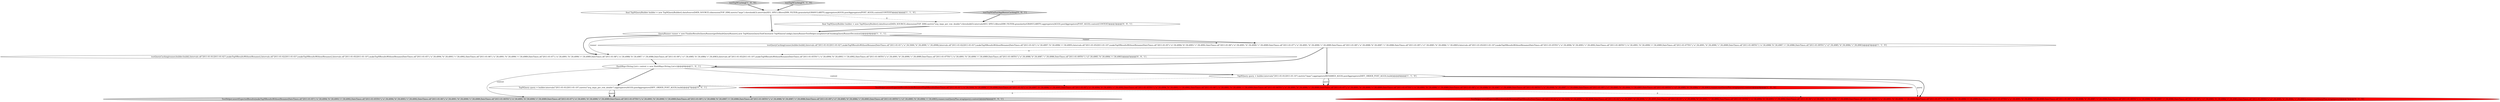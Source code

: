 digraph {
10 [style = filled, label = "testQueryCaching(runner,builder.build(),Intervals.of(\"2011-01-01/2011-01-02\"),makeTopNResultsWithoutRename(),Intervals.of(\"2011-01-02/2011-01-03\"),makeTopNResultsWithoutRename(),Intervals.of(\"2011-01-05/2011-01-10\"),makeTopNResultsWithoutRename(DateTimes.of(\"2011-01-05\"),\"a\",50,4994,\"b\",50,4993,\"c\",50,4992,DateTimes.of(\"2011-01-06\"),\"a\",50,4991,\"b\",50,4990,\"c\",50,4989,DateTimes.of(\"2011-01-07\"),\"a\",50,4991,\"b\",50,4990,\"c\",50,4989,DateTimes.of(\"2011-01-08\"),\"a\",50,4988,\"b\",50,4987,\"c\",50,4986,DateTimes.of(\"2011-01-09\"),\"c1\",50,4985,\"b\",50,4984,\"c\",50,4983),Intervals.of(\"2011-01-05/2011-01-10\"),makeTopNResultsWithoutRename(DateTimes.of(\"2011-01-05T01\"),\"a\",50,4994,\"b\",50,4993,\"c\",50,4992,DateTimes.of(\"2011-01-06T01\"),\"a\",50,4991,\"b\",50,4990,\"c\",50,4989,DateTimes.of(\"2011-01-07T01\"),\"a\",50,4991,\"b\",50,4990,\"c\",50,4989,DateTimes.of(\"2011-01-08T01\"),\"a\",50,4988,\"b\",50,4987,\"c\",50,4986,DateTimes.of(\"2011-01-09T01\"),\"c2\",50,4985,\"b\",50,4984,\"c\",50,4983))@@@5@@@['0', '0', '1']", fillcolor = white, shape = ellipse image = "AAA0AAABBB3BBB"];
3 [style = filled, label = "final TopNQueryBuilder builder = new TopNQueryBuilder().dataSource(DATA_SOURCE).dimension(TOP_DIM).metric(\"imps\").threshold(3).intervals(SEG_SPEC).filters(DIM_FILTER).granularity(GRANULARITY).aggregators(AGGS).postAggregators(POST_AGGS).context(CONTEXT)@@@3@@@['1', '1', '0']", fillcolor = white, shape = ellipse image = "AAA0AAABBB1BBB"];
8 [style = filled, label = "TestHelper.assertExpectedResults(makeRenamedTopNResults(DateTimes.of(\"2011-01-01\"),\"a\",50,5000,\"b\",50,4999,\"c\",50,4998,DateTimes.of(\"2011-01-02\"),\"a\",50,4997,\"b\",50,4996,\"c\",50,4995,DateTimes.of(\"2011-01-05\"),\"a\",50,4994,\"b\",50,4993,\"c\",50,4992,DateTimes.of(\"2011-01-05T01\"),\"a\",50,4994,\"b\",50,4993,\"c\",50,4992,DateTimes.of(\"2011-01-06\"),\"a\",50,4991,\"b\",50,4990,\"c\",50,4989,DateTimes.of(\"2011-01-06T01\"),\"a\",50,4991,\"b\",50,4990,\"c\",50,4989,DateTimes.of(\"2011-01-07\"),\"a\",50,4991,\"b\",50,4990,\"c\",50,4989,DateTimes.of(\"2011-01-07T01\"),\"a\",50,4991,\"b\",50,4990,\"c\",50,4989,DateTimes.of(\"2011-01-08\"),\"a\",50,4988,\"b\",50,4987,\"c\",50,4986,DateTimes.of(\"2011-01-08T01\"),\"a\",50,4988,\"b\",50,4987,\"c\",50,4986,DateTimes.of(\"2011-01-09\"),\"c1\",50,4985,\"b\",50,4984,\"c\",50,4983,DateTimes.of(\"2011-01-09T01\"),\"c2\",50,4985,\"b\",50,4984,\"c\",50,4983),runner.run(QueryPlus.wrap(query)))@@@7@@@['0', '1', '0']", fillcolor = red, shape = ellipse image = "AAA1AAABBB2BBB"];
13 [style = filled, label = "TopNQuery query = builder.intervals(\"2011-01-01/2011-01-10\").metric(\"avg_imps_per_row_double\").aggregators(AGGS).postAggregators(DIFF_ORDER_POST_AGGS).build()@@@7@@@['0', '0', '1']", fillcolor = white, shape = ellipse image = "AAA0AAABBB3BBB"];
2 [style = filled, label = "HashMap<String,List> context = new HashMap<String,List>()@@@6@@@['1', '0', '1']", fillcolor = white, shape = ellipse image = "AAA0AAABBB1BBB"];
6 [style = filled, label = "testTopNCaching['1', '0', '0']", fillcolor = lightgray, shape = diamond image = "AAA0AAABBB1BBB"];
4 [style = filled, label = "TestHelper.assertExpectedResults(makeRenamedTopNResults(DateTimes.of(\"2011-01-01\"),\"a\",50,5000,\"b\",50,4999,\"c\",50,4998,DateTimes.of(\"2011-01-02\"),\"a\",50,4997,\"b\",50,4996,\"c\",50,4995,DateTimes.of(\"2011-01-05\"),\"a\",50,4994,\"b\",50,4993,\"c\",50,4992,DateTimes.of(\"2011-01-05T01\"),\"a\",50,4994,\"b\",50,4993,\"c\",50,4992,DateTimes.of(\"2011-01-06\"),\"a\",50,4991,\"b\",50,4990,\"c\",50,4989,DateTimes.of(\"2011-01-06T01\"),\"a\",50,4991,\"b\",50,4990,\"c\",50,4989,DateTimes.of(\"2011-01-07\"),\"a\",50,4991,\"b\",50,4990,\"c\",50,4989,DateTimes.of(\"2011-01-07T01\"),\"a\",50,4991,\"b\",50,4990,\"c\",50,4989,DateTimes.of(\"2011-01-08\"),\"a\",50,4988,\"b\",50,4987,\"c\",50,4986,DateTimes.of(\"2011-01-08T01\"),\"a\",50,4988,\"b\",50,4987,\"c\",50,4986,DateTimes.of(\"2011-01-09\"),\"c1\",50,4985,\"b\",50,4984,\"c\",50,4983,DateTimes.of(\"2011-01-09T01\"),\"c2\",50,4985,\"b\",50,4984,\"c\",50,4983),runner.run(QueryPlus.wrap(query),context))@@@8@@@['1', '0', '0']", fillcolor = red, shape = ellipse image = "AAA1AAABBB1BBB"];
0 [style = filled, label = "QueryRunner runner = new FinalizeResultsQueryRunner(getDefaultQueryRunner(),new TopNQueryQueryToolChest(new TopNQueryConfig(),QueryRunnerTestHelper.noopIntervalChunkingQueryRunnerDecorator()))@@@4@@@['1', '1', '1']", fillcolor = white, shape = ellipse image = "AAA0AAABBB1BBB"];
11 [style = filled, label = "final TopNQueryBuilder builder = new TopNQueryBuilder().dataSource(DATA_SOURCE).dimension(TOP_DIM).metric(\"avg_imps_per_row_double\").threshold(3).intervals(SEG_SPEC).filters(DIM_FILTER).granularity(GRANULARITY).aggregators(AGGS).postAggregators(POST_AGGS).context(CONTEXT)@@@3@@@['0', '0', '1']", fillcolor = white, shape = ellipse image = "AAA0AAABBB3BBB"];
5 [style = filled, label = "TopNQuery query = builder.intervals(\"2011-01-01/2011-01-10\").metric(\"imps\").aggregators(RENAMED_AGGS).postAggregators(DIFF_ORDER_POST_AGGS).build()@@@6@@@['1', '1', '0']", fillcolor = white, shape = ellipse image = "AAA0AAABBB1BBB"];
9 [style = filled, label = "testTopNOnPostAggMetricCaching['0', '0', '1']", fillcolor = lightgray, shape = diamond image = "AAA0AAABBB3BBB"];
1 [style = filled, label = "testQueryCaching(runner,builder.build(),Intervals.of(\"2011-01-01/2011-01-02\"),makeTopNResultsWithoutRename(DateTimes.of(\"2011-01-01\"),\"a\",50,5000,\"b\",50,4999,\"c\",50,4998),Intervals.of(\"2011-01-02/2011-01-03\"),makeTopNResultsWithoutRename(DateTimes.of(\"2011-01-02\"),\"a\",50,4997,\"b\",50,4996,\"c\",50,4995),Intervals.of(\"2011-01-05/2011-01-10\"),makeTopNResultsWithoutRename(DateTimes.of(\"2011-01-05\"),\"a\",50,4994,\"b\",50,4993,\"c\",50,4992,DateTimes.of(\"2011-01-06\"),\"a\",50,4991,\"b\",50,4990,\"c\",50,4989,DateTimes.of(\"2011-01-07\"),\"a\",50,4991,\"b\",50,4990,\"c\",50,4989,DateTimes.of(\"2011-01-08\"),\"a\",50,4988,\"b\",50,4987,\"c\",50,4986,DateTimes.of(\"2011-01-09\"),\"c1\",50,4985,\"b\",50,4984,\"c\",50,4983),Intervals.of(\"2011-01-05/2011-01-10\"),makeTopNResultsWithoutRename(DateTimes.of(\"2011-01-05T01\"),\"a\",50,4994,\"b\",50,4993,\"c\",50,4992,DateTimes.of(\"2011-01-06T01\"),\"a\",50,4991,\"b\",50,4990,\"c\",50,4989,DateTimes.of(\"2011-01-07T01\"),\"a\",50,4991,\"b\",50,4990,\"c\",50,4989,DateTimes.of(\"2011-01-08T01\"),\"a\",50,4988,\"b\",50,4987,\"c\",50,4986,DateTimes.of(\"2011-01-09T01\"),\"c2\",50,4985,\"b\",50,4984,\"c\",50,4983))@@@5@@@['1', '1', '0']", fillcolor = white, shape = ellipse image = "AAA0AAABBB1BBB"];
7 [style = filled, label = "testTopNCaching['0', '1', '0']", fillcolor = lightgray, shape = diamond image = "AAA0AAABBB2BBB"];
12 [style = filled, label = "TestHelper.assertExpectedResults(makeTopNResultsWithoutRename(DateTimes.of(\"2011-01-05\"),\"a\",50,4994,\"b\",50,4993,\"c\",50,4992,DateTimes.of(\"2011-01-05T01\"),\"a\",50,4994,\"b\",50,4993,\"c\",50,4992,DateTimes.of(\"2011-01-06\"),\"a\",50,4991,\"b\",50,4990,\"c\",50,4989,DateTimes.of(\"2011-01-06T01\"),\"a\",50,4991,\"b\",50,4990,\"c\",50,4989,DateTimes.of(\"2011-01-07\"),\"a\",50,4991,\"b\",50,4990,\"c\",50,4989,DateTimes.of(\"2011-01-07T01\"),\"a\",50,4991,\"b\",50,4990,\"c\",50,4989,DateTimes.of(\"2011-01-08\"),\"a\",50,4988,\"b\",50,4987,\"c\",50,4986,DateTimes.of(\"2011-01-08T01\"),\"a\",50,4988,\"b\",50,4987,\"c\",50,4986,DateTimes.of(\"2011-01-09\"),\"c1\",50,4985,\"b\",50,4984,\"c\",50,4983,DateTimes.of(\"2011-01-09T01\"),\"c2\",50,4985,\"b\",50,4984,\"c\",50,4983),runner.run(QueryPlus.wrap(query),context))@@@8@@@['0', '0', '1']", fillcolor = lightgray, shape = ellipse image = "AAA0AAABBB3BBB"];
1->5 [style = bold, label=""];
5->13 [style = dashed, label="0"];
6->3 [style = bold, label=""];
5->8 [style = bold, label=""];
9->11 [style = bold, label=""];
13->12 [style = solid, label="query"];
5->4 [style = solid, label="query"];
1->10 [style = dashed, label="0"];
0->1 [style = solid, label="runner"];
7->3 [style = bold, label=""];
3->0 [style = bold, label=""];
4->12 [style = dashed, label="0"];
2->13 [style = bold, label=""];
2->12 [style = solid, label="context"];
0->10 [style = bold, label=""];
11->0 [style = bold, label=""];
13->12 [style = bold, label=""];
2->4 [style = solid, label="context"];
0->1 [style = bold, label=""];
5->4 [style = bold, label=""];
4->8 [style = dashed, label="0"];
5->8 [style = solid, label="query"];
10->2 [style = bold, label=""];
1->2 [style = bold, label=""];
0->10 [style = solid, label="runner"];
3->11 [style = dashed, label="0"];
2->5 [style = bold, label=""];
}
